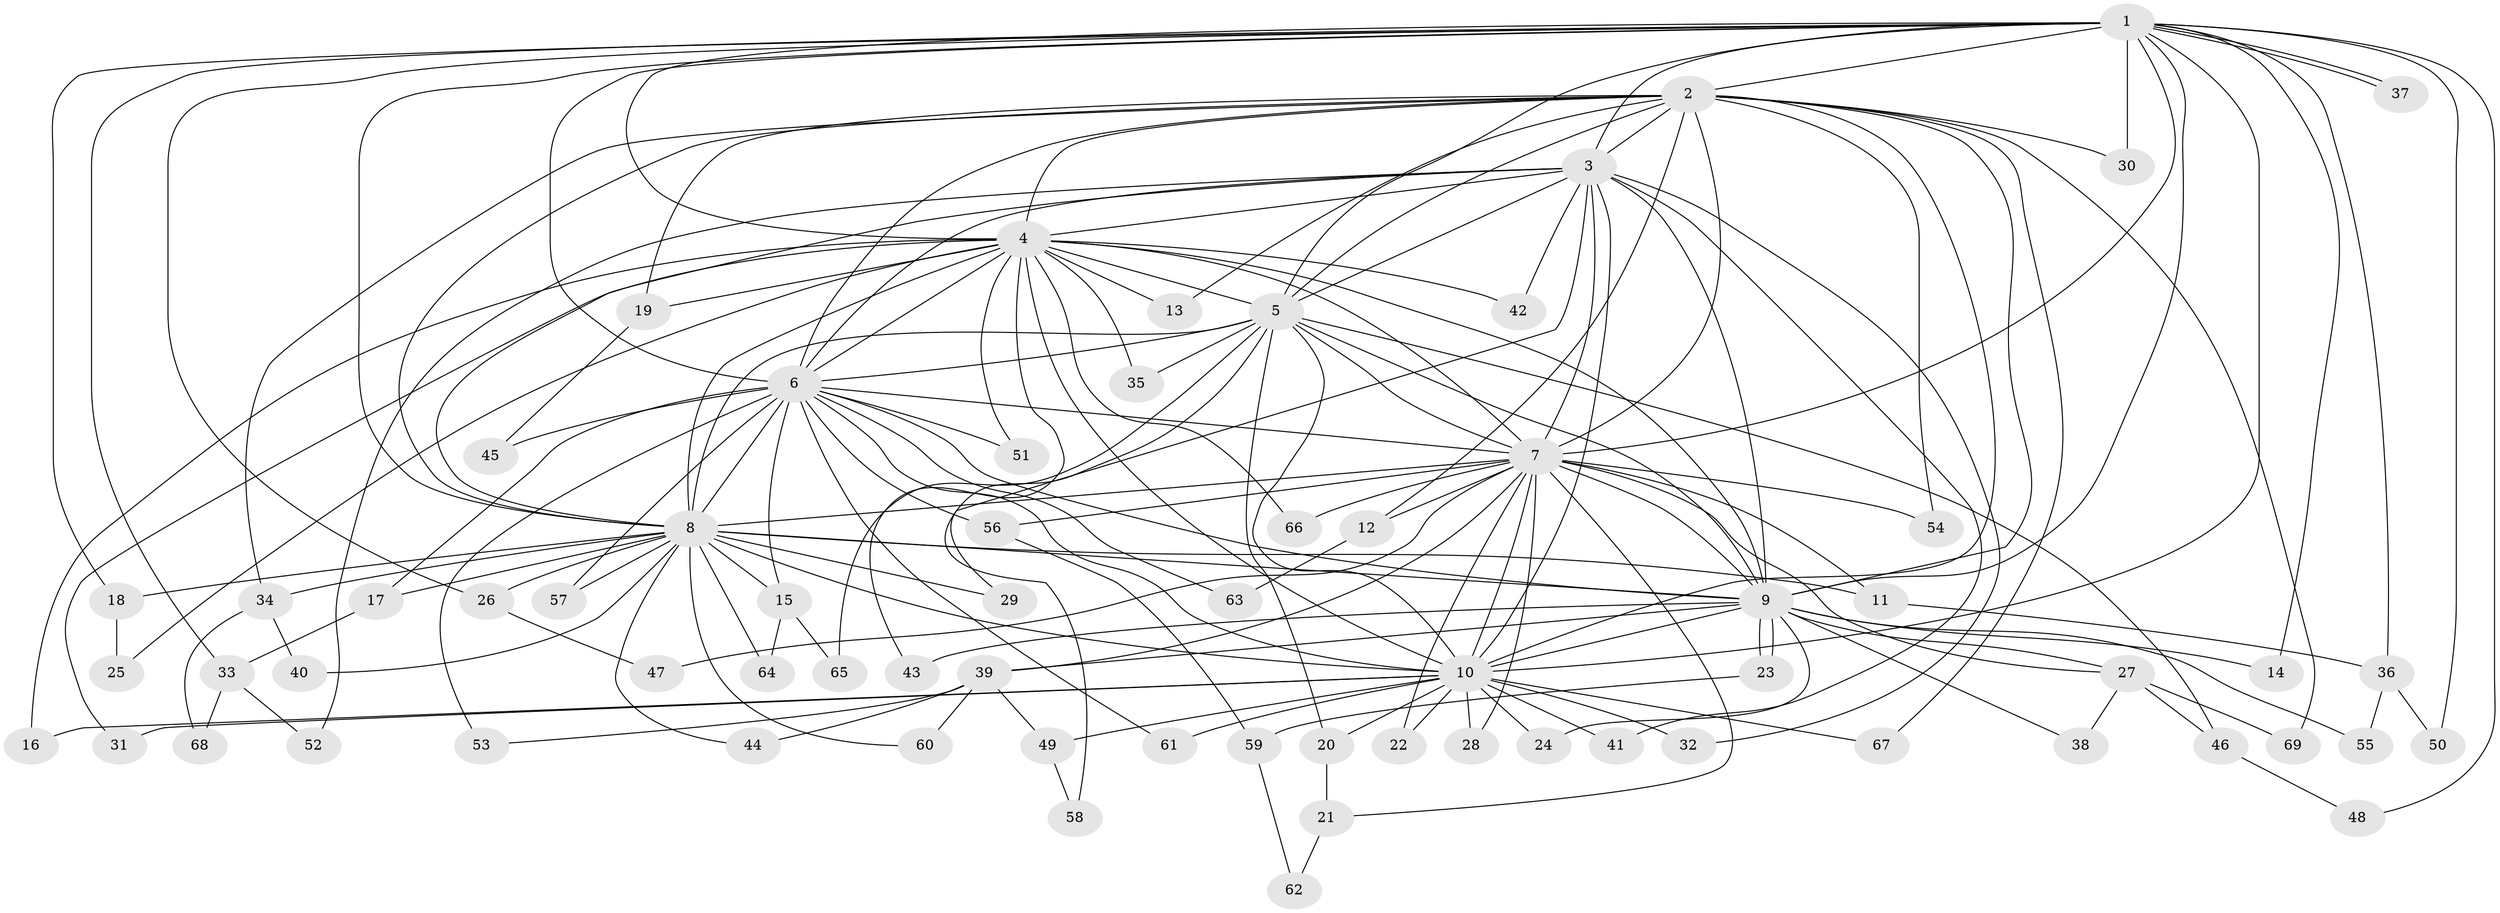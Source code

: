 // Generated by graph-tools (version 1.1) at 2025/34/03/09/25 02:34:46]
// undirected, 69 vertices, 163 edges
graph export_dot {
graph [start="1"]
  node [color=gray90,style=filled];
  1;
  2;
  3;
  4;
  5;
  6;
  7;
  8;
  9;
  10;
  11;
  12;
  13;
  14;
  15;
  16;
  17;
  18;
  19;
  20;
  21;
  22;
  23;
  24;
  25;
  26;
  27;
  28;
  29;
  30;
  31;
  32;
  33;
  34;
  35;
  36;
  37;
  38;
  39;
  40;
  41;
  42;
  43;
  44;
  45;
  46;
  47;
  48;
  49;
  50;
  51;
  52;
  53;
  54;
  55;
  56;
  57;
  58;
  59;
  60;
  61;
  62;
  63;
  64;
  65;
  66;
  67;
  68;
  69;
  1 -- 2;
  1 -- 3;
  1 -- 4;
  1 -- 5;
  1 -- 6;
  1 -- 7;
  1 -- 8;
  1 -- 9;
  1 -- 10;
  1 -- 14;
  1 -- 18;
  1 -- 26;
  1 -- 30;
  1 -- 33;
  1 -- 36;
  1 -- 37;
  1 -- 37;
  1 -- 48;
  1 -- 50;
  2 -- 3;
  2 -- 4;
  2 -- 5;
  2 -- 6;
  2 -- 7;
  2 -- 8;
  2 -- 9;
  2 -- 10;
  2 -- 12;
  2 -- 13;
  2 -- 19;
  2 -- 30;
  2 -- 34;
  2 -- 54;
  2 -- 67;
  2 -- 69;
  3 -- 4;
  3 -- 5;
  3 -- 6;
  3 -- 7;
  3 -- 8;
  3 -- 9;
  3 -- 10;
  3 -- 29;
  3 -- 32;
  3 -- 41;
  3 -- 42;
  3 -- 52;
  4 -- 5;
  4 -- 6;
  4 -- 7;
  4 -- 8;
  4 -- 9;
  4 -- 10;
  4 -- 13;
  4 -- 16;
  4 -- 19;
  4 -- 25;
  4 -- 31;
  4 -- 35;
  4 -- 42;
  4 -- 43;
  4 -- 51;
  4 -- 66;
  5 -- 6;
  5 -- 7;
  5 -- 8;
  5 -- 9;
  5 -- 10;
  5 -- 20;
  5 -- 35;
  5 -- 46;
  5 -- 58;
  5 -- 65;
  6 -- 7;
  6 -- 8;
  6 -- 9;
  6 -- 10;
  6 -- 15;
  6 -- 17;
  6 -- 45;
  6 -- 51;
  6 -- 53;
  6 -- 56;
  6 -- 57;
  6 -- 61;
  6 -- 63;
  7 -- 8;
  7 -- 9;
  7 -- 10;
  7 -- 11;
  7 -- 12;
  7 -- 21;
  7 -- 22;
  7 -- 27;
  7 -- 28;
  7 -- 39;
  7 -- 47;
  7 -- 54;
  7 -- 56;
  7 -- 66;
  8 -- 9;
  8 -- 10;
  8 -- 11;
  8 -- 15;
  8 -- 17;
  8 -- 18;
  8 -- 26;
  8 -- 29;
  8 -- 34;
  8 -- 40;
  8 -- 44;
  8 -- 57;
  8 -- 60;
  8 -- 64;
  9 -- 10;
  9 -- 14;
  9 -- 23;
  9 -- 23;
  9 -- 24;
  9 -- 27;
  9 -- 38;
  9 -- 39;
  9 -- 43;
  9 -- 55;
  10 -- 16;
  10 -- 20;
  10 -- 22;
  10 -- 24;
  10 -- 28;
  10 -- 31;
  10 -- 32;
  10 -- 41;
  10 -- 49;
  10 -- 61;
  10 -- 67;
  11 -- 36;
  12 -- 63;
  15 -- 64;
  15 -- 65;
  17 -- 33;
  18 -- 25;
  19 -- 45;
  20 -- 21;
  21 -- 62;
  23 -- 59;
  26 -- 47;
  27 -- 38;
  27 -- 46;
  27 -- 69;
  33 -- 52;
  33 -- 68;
  34 -- 40;
  34 -- 68;
  36 -- 50;
  36 -- 55;
  39 -- 44;
  39 -- 49;
  39 -- 53;
  39 -- 60;
  46 -- 48;
  49 -- 58;
  56 -- 59;
  59 -- 62;
}
